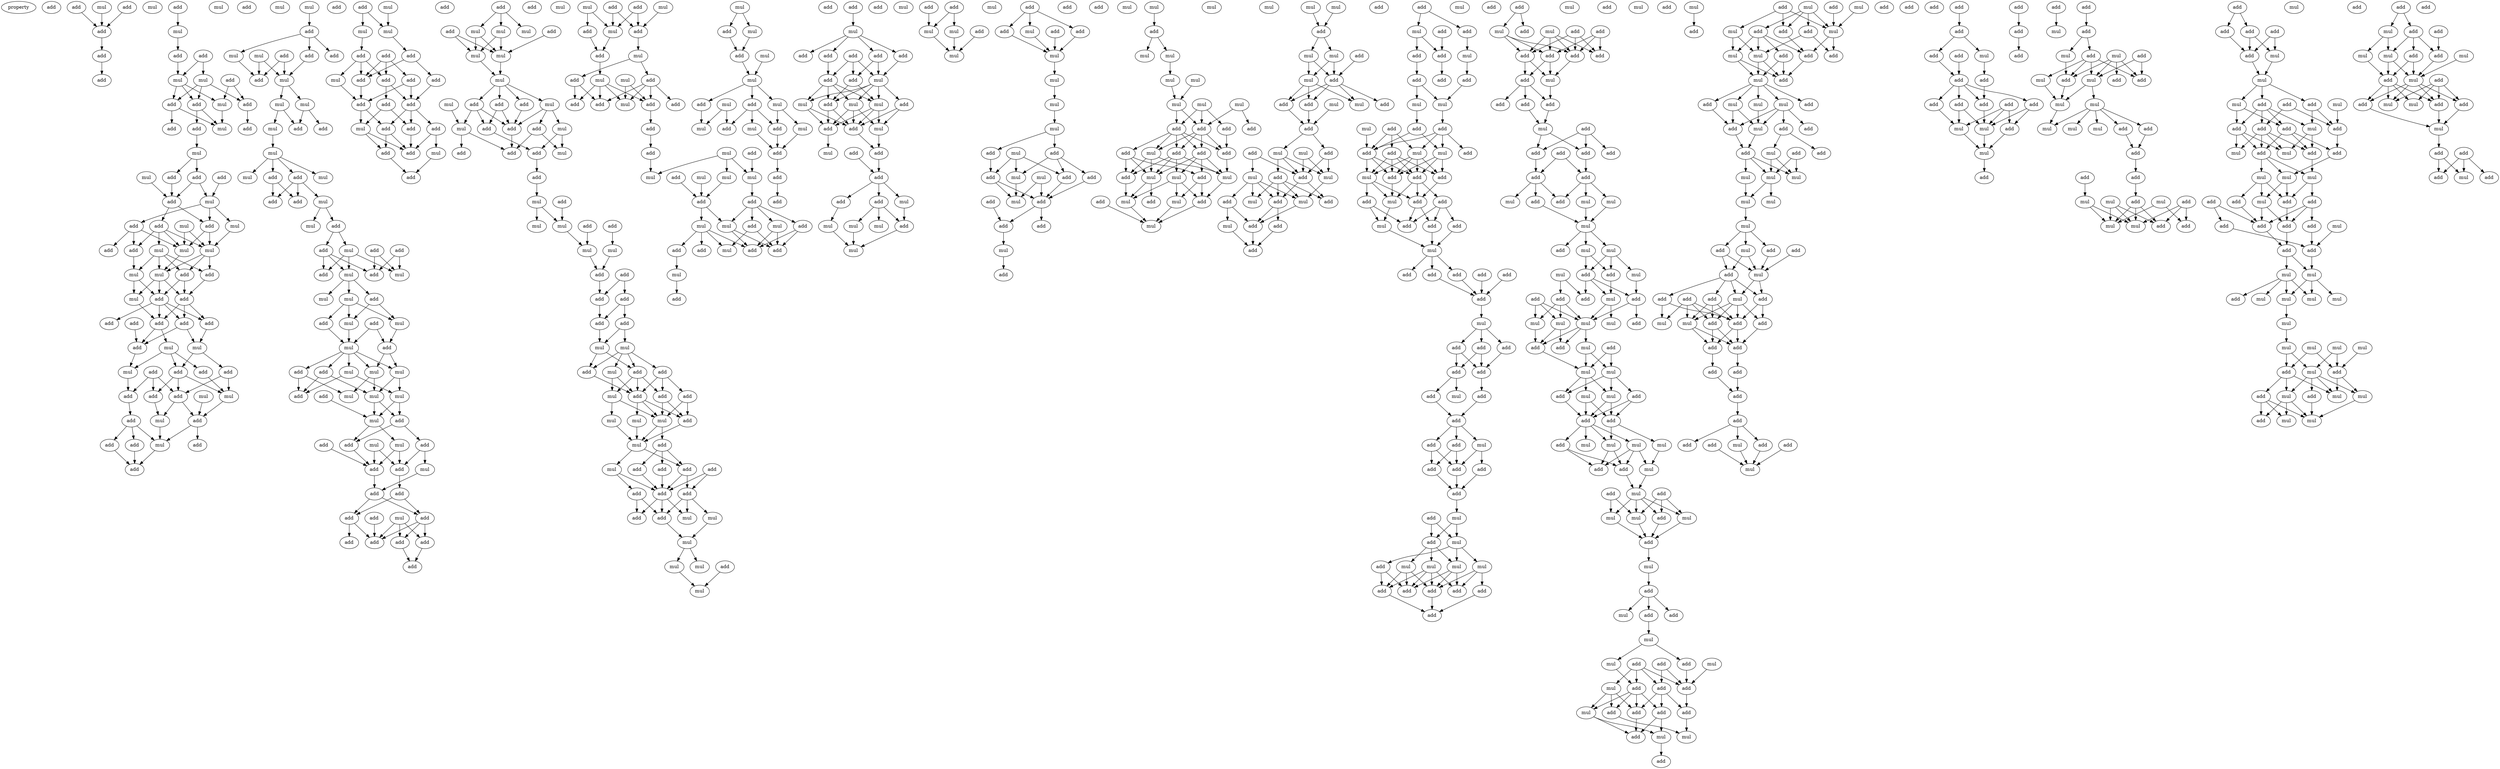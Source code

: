 digraph {
    node [fontcolor=black]
    property [mul=2,lf=1.9]
    0 [ label = add ];
    1 [ label = add ];
    2 [ label = mul ];
    3 [ label = add ];
    4 [ label = add ];
    5 [ label = add ];
    6 [ label = mul ];
    7 [ label = add ];
    8 [ label = add ];
    9 [ label = mul ];
    10 [ label = add ];
    11 [ label = add ];
    12 [ label = mul ];
    13 [ label = add ];
    14 [ label = mul ];
    15 [ label = mul ];
    16 [ label = mul ];
    17 [ label = add ];
    18 [ label = add ];
    19 [ label = add ];
    20 [ label = add ];
    21 [ label = add ];
    22 [ label = mul ];
    23 [ label = add ];
    24 [ label = mul ];
    25 [ label = mul ];
    26 [ label = add ];
    27 [ label = add ];
    28 [ label = add ];
    29 [ label = add ];
    30 [ label = add ];
    31 [ label = mul ];
    32 [ label = add ];
    33 [ label = mul ];
    34 [ label = add ];
    35 [ label = mul ];
    36 [ label = add ];
    37 [ label = mul ];
    38 [ label = add ];
    39 [ label = add ];
    40 [ label = mul ];
    41 [ label = mul ];
    42 [ label = mul ];
    43 [ label = add ];
    44 [ label = mul ];
    45 [ label = add ];
    46 [ label = add ];
    47 [ label = add ];
    48 [ label = mul ];
    49 [ label = add ];
    50 [ label = add ];
    51 [ label = add ];
    52 [ label = add ];
    53 [ label = add ];
    54 [ label = mul ];
    55 [ label = mul ];
    56 [ label = add ];
    57 [ label = mul ];
    58 [ label = add ];
    59 [ label = add ];
    60 [ label = add ];
    61 [ label = add ];
    62 [ label = mul ];
    63 [ label = add ];
    64 [ label = add ];
    65 [ label = mul ];
    66 [ label = add ];
    67 [ label = add ];
    68 [ label = mul ];
    69 [ label = add ];
    70 [ label = add ];
    71 [ label = mul ];
    72 [ label = add ];
    73 [ label = add ];
    74 [ label = add ];
    75 [ label = mul ];
    76 [ label = mul ];
    77 [ label = add ];
    78 [ label = add ];
    79 [ label = add ];
    80 [ label = add ];
    81 [ label = mul ];
    82 [ label = mul ];
    83 [ label = mul ];
    84 [ label = add ];
    85 [ label = mul ];
    86 [ label = mul ];
    87 [ label = add ];
    88 [ label = mul ];
    89 [ label = add ];
    90 [ label = mul ];
    91 [ label = mul ];
    92 [ label = add ];
    93 [ label = add ];
    94 [ label = mul ];
    95 [ label = add ];
    96 [ label = add ];
    97 [ label = mul ];
    98 [ label = mul ];
    99 [ label = add ];
    100 [ label = add ];
    101 [ label = add ];
    102 [ label = mul ];
    103 [ label = add ];
    104 [ label = mul ];
    105 [ label = mul ];
    106 [ label = add ];
    107 [ label = add ];
    108 [ label = mul ];
    109 [ label = add ];
    110 [ label = mul ];
    111 [ label = add ];
    112 [ label = mul ];
    113 [ label = mul ];
    114 [ label = add ];
    115 [ label = add ];
    116 [ label = add ];
    117 [ label = mul ];
    118 [ label = mul ];
    119 [ label = add ];
    120 [ label = add ];
    121 [ label = mul ];
    122 [ label = mul ];
    123 [ label = add ];
    124 [ label = mul ];
    125 [ label = mul ];
    126 [ label = mul ];
    127 [ label = add ];
    128 [ label = mul ];
    129 [ label = add ];
    130 [ label = add ];
    131 [ label = add ];
    132 [ label = mul ];
    133 [ label = mul ];
    134 [ label = add ];
    135 [ label = add ];
    136 [ label = mul ];
    137 [ label = add ];
    138 [ label = add ];
    139 [ label = add ];
    140 [ label = mul ];
    141 [ label = add ];
    142 [ label = add ];
    143 [ label = add ];
    144 [ label = add ];
    145 [ label = add ];
    146 [ label = add ];
    147 [ label = add ];
    148 [ label = add ];
    149 [ label = mul ];
    150 [ label = add ];
    151 [ label = add ];
    152 [ label = mul ];
    153 [ label = mul ];
    154 [ label = add ];
    155 [ label = add ];
    156 [ label = add ];
    157 [ label = add ];
    158 [ label = add ];
    159 [ label = add ];
    160 [ label = mul ];
    161 [ label = add ];
    162 [ label = add ];
    163 [ label = add ];
    164 [ label = add ];
    165 [ label = add ];
    166 [ label = add ];
    167 [ label = add ];
    168 [ label = mul ];
    169 [ label = mul ];
    170 [ label = add ];
    171 [ label = add ];
    172 [ label = add ];
    173 [ label = add ];
    174 [ label = add ];
    175 [ label = mul ];
    176 [ label = mul ];
    177 [ label = add ];
    178 [ label = mul ];
    179 [ label = mul ];
    180 [ label = mul ];
    181 [ label = mul ];
    182 [ label = mul ];
    183 [ label = add ];
    184 [ label = add ];
    185 [ label = mul ];
    186 [ label = add ];
    187 [ label = add ];
    188 [ label = mul ];
    189 [ label = add ];
    190 [ label = add ];
    191 [ label = mul ];
    192 [ label = add ];
    193 [ label = add ];
    194 [ label = mul ];
    195 [ label = add ];
    196 [ label = add ];
    197 [ label = add ];
    198 [ label = mul ];
    199 [ label = add ];
    200 [ label = mul ];
    201 [ label = mul ];
    202 [ label = add ];
    203 [ label = add ];
    204 [ label = mul ];
    205 [ label = mul ];
    206 [ label = add ];
    207 [ label = add ];
    208 [ label = add ];
    209 [ label = add ];
    210 [ label = add ];
    211 [ label = add ];
    212 [ label = mul ];
    213 [ label = mul ];
    214 [ label = mul ];
    215 [ label = add ];
    216 [ label = add ];
    217 [ label = add ];
    218 [ label = add ];
    219 [ label = mul ];
    220 [ label = add ];
    221 [ label = add ];
    222 [ label = mul ];
    223 [ label = add ];
    224 [ label = mul ];
    225 [ label = mul ];
    226 [ label = add ];
    227 [ label = mul ];
    228 [ label = mul ];
    229 [ label = add ];
    230 [ label = add ];
    231 [ label = add ];
    232 [ label = add ];
    233 [ label = add ];
    234 [ label = add ];
    235 [ label = add ];
    236 [ label = mul ];
    237 [ label = add ];
    238 [ label = add ];
    239 [ label = mul ];
    240 [ label = mul ];
    241 [ label = mul ];
    242 [ label = add ];
    243 [ label = mul ];
    244 [ label = mul ];
    245 [ label = mul ];
    246 [ label = add ];
    247 [ label = mul ];
    248 [ label = add ];
    249 [ label = mul ];
    250 [ label = add ];
    251 [ label = mul ];
    252 [ label = add ];
    253 [ label = add ];
    254 [ label = mul ];
    255 [ label = add ];
    256 [ label = mul ];
    257 [ label = add ];
    258 [ label = mul ];
    259 [ label = add ];
    260 [ label = add ];
    261 [ label = add ];
    262 [ label = add ];
    263 [ label = mul ];
    264 [ label = add ];
    265 [ label = mul ];
    266 [ label = add ];
    267 [ label = add ];
    268 [ label = mul ];
    269 [ label = mul ];
    270 [ label = add ];
    271 [ label = mul ];
    272 [ label = mul ];
    273 [ label = add ];
    274 [ label = add ];
    275 [ label = mul ];
    276 [ label = add ];
    277 [ label = mul ];
    278 [ label = add ];
    279 [ label = mul ];
    280 [ label = add ];
    281 [ label = add ];
    282 [ label = mul ];
    283 [ label = add ];
    284 [ label = add ];
    285 [ label = mul ];
    286 [ label = add ];
    287 [ label = mul ];
    288 [ label = add ];
    289 [ label = add ];
    290 [ label = mul ];
    291 [ label = add ];
    292 [ label = mul ];
    293 [ label = mul ];
    294 [ label = mul ];
    295 [ label = add ];
    296 [ label = add ];
    297 [ label = mul ];
    298 [ label = mul ];
    299 [ label = add ];
    300 [ label = mul ];
    301 [ label = add ];
    302 [ label = mul ];
    303 [ label = add ];
    304 [ label = add ];
    305 [ label = add ];
    306 [ label = mul ];
    307 [ label = add ];
    308 [ label = add ];
    309 [ label = add ];
    310 [ label = add ];
    311 [ label = add ];
    312 [ label = add ];
    313 [ label = add ];
    314 [ label = add ];
    315 [ label = mul ];
    316 [ label = mul ];
    317 [ label = add ];
    318 [ label = mul ];
    319 [ label = mul ];
    320 [ label = add ];
    321 [ label = mul ];
    322 [ label = add ];
    323 [ label = add ];
    324 [ label = add ];
    325 [ label = mul ];
    326 [ label = add ];
    327 [ label = add ];
    328 [ label = add ];
    329 [ label = mul ];
    330 [ label = add ];
    331 [ label = add ];
    332 [ label = mul ];
    333 [ label = add ];
    334 [ label = mul ];
    335 [ label = mul ];
    336 [ label = mul ];
    337 [ label = mul ];
    338 [ label = add ];
    339 [ label = add ];
    340 [ label = mul ];
    341 [ label = mul ];
    342 [ label = mul ];
    343 [ label = add ];
    344 [ label = mul ];
    345 [ label = add ];
    346 [ label = add ];
    347 [ label = mul ];
    348 [ label = add ];
    349 [ label = add ];
    350 [ label = mul ];
    351 [ label = mul ];
    352 [ label = add ];
    353 [ label = add ];
    354 [ label = mul ];
    355 [ label = mul ];
    356 [ label = mul ];
    357 [ label = add ];
    358 [ label = add ];
    359 [ label = mul ];
    360 [ label = add ];
    361 [ label = add ];
    362 [ label = add ];
    363 [ label = mul ];
    364 [ label = mul ];
    365 [ label = add ];
    366 [ label = add ];
    367 [ label = add ];
    368 [ label = mul ];
    369 [ label = add ];
    370 [ label = mul ];
    371 [ label = mul ];
    372 [ label = add ];
    373 [ label = add ];
    374 [ label = mul ];
    375 [ label = mul ];
    376 [ label = mul ];
    377 [ label = mul ];
    378 [ label = mul ];
    379 [ label = mul ];
    380 [ label = mul ];
    381 [ label = mul ];
    382 [ label = add ];
    383 [ label = add ];
    384 [ label = add ];
    385 [ label = add ];
    386 [ label = add ];
    387 [ label = mul ];
    388 [ label = add ];
    389 [ label = add ];
    390 [ label = add ];
    391 [ label = add ];
    392 [ label = mul ];
    393 [ label = mul ];
    394 [ label = add ];
    395 [ label = mul ];
    396 [ label = add ];
    397 [ label = mul ];
    398 [ label = mul ];
    399 [ label = add ];
    400 [ label = add ];
    401 [ label = mul ];
    402 [ label = mul ];
    403 [ label = mul ];
    404 [ label = mul ];
    405 [ label = add ];
    406 [ label = add ];
    407 [ label = mul ];
    408 [ label = mul ];
    409 [ label = add ];
    410 [ label = mul ];
    411 [ label = mul ];
    412 [ label = mul ];
    413 [ label = add ];
    414 [ label = add ];
    415 [ label = add ];
    416 [ label = add ];
    417 [ label = add ];
    418 [ label = add ];
    419 [ label = mul ];
    420 [ label = add ];
    421 [ label = mul ];
    422 [ label = add ];
    423 [ label = mul ];
    424 [ label = mul ];
    425 [ label = add ];
    426 [ label = mul ];
    427 [ label = add ];
    428 [ label = mul ];
    429 [ label = add ];
    430 [ label = add ];
    431 [ label = add ];
    432 [ label = mul ];
    433 [ label = add ];
    434 [ label = add ];
    435 [ label = add ];
    436 [ label = mul ];
    437 [ label = add ];
    438 [ label = add ];
    439 [ label = mul ];
    440 [ label = add ];
    441 [ label = add ];
    442 [ label = add ];
    443 [ label = add ];
    444 [ label = add ];
    445 [ label = mul ];
    446 [ label = mul ];
    447 [ label = add ];
    448 [ label = add ];
    449 [ label = mul ];
    450 [ label = add ];
    451 [ label = mul ];
    452 [ label = add ];
    453 [ label = add ];
    454 [ label = add ];
    455 [ label = mul ];
    456 [ label = add ];
    457 [ label = add ];
    458 [ label = add ];
    459 [ label = mul ];
    460 [ label = add ];
    461 [ label = mul ];
    462 [ label = add ];
    463 [ label = add ];
    464 [ label = add ];
    465 [ label = mul ];
    466 [ label = add ];
    467 [ label = add ];
    468 [ label = mul ];
    469 [ label = add ];
    470 [ label = add ];
    471 [ label = add ];
    472 [ label = add ];
    473 [ label = add ];
    474 [ label = add ];
    475 [ label = mul ];
    476 [ label = add ];
    477 [ label = add ];
    478 [ label = mul ];
    479 [ label = add ];
    480 [ label = add ];
    481 [ label = add ];
    482 [ label = add ];
    483 [ label = mul ];
    484 [ label = add ];
    485 [ label = add ];
    486 [ label = add ];
    487 [ label = add ];
    488 [ label = add ];
    489 [ label = mul ];
    490 [ label = add ];
    491 [ label = add ];
    492 [ label = add ];
    493 [ label = add ];
    494 [ label = mul ];
    495 [ label = add ];
    496 [ label = add ];
    497 [ label = mul ];
    498 [ label = mul ];
    499 [ label = mul ];
    500 [ label = add ];
    501 [ label = mul ];
    502 [ label = mul ];
    503 [ label = add ];
    504 [ label = add ];
    505 [ label = add ];
    506 [ label = add ];
    507 [ label = add ];
    508 [ label = add ];
    509 [ label = add ];
    510 [ label = add ];
    511 [ label = mul ];
    512 [ label = add ];
    513 [ label = mul ];
    514 [ label = add ];
    515 [ label = add ];
    516 [ label = add ];
    517 [ label = add ];
    518 [ label = add ];
    519 [ label = add ];
    520 [ label = mul ];
    521 [ label = add ];
    522 [ label = add ];
    523 [ label = mul ];
    524 [ label = add ];
    525 [ label = add ];
    526 [ label = mul ];
    527 [ label = add ];
    528 [ label = add ];
    529 [ label = add ];
    530 [ label = add ];
    531 [ label = add ];
    532 [ label = add ];
    533 [ label = add ];
    534 [ label = add ];
    535 [ label = add ];
    536 [ label = mul ];
    537 [ label = mul ];
    538 [ label = mul ];
    539 [ label = mul ];
    540 [ label = add ];
    541 [ label = mul ];
    542 [ label = mul ];
    543 [ label = add ];
    544 [ label = add ];
    545 [ label = mul ];
    546 [ label = mul ];
    547 [ label = add ];
    548 [ label = add ];
    549 [ label = mul ];
    550 [ label = add ];
    551 [ label = add ];
    552 [ label = add ];
    553 [ label = mul ];
    554 [ label = mul ];
    555 [ label = mul ];
    556 [ label = mul ];
    557 [ label = mul ];
    558 [ label = add ];
    559 [ label = add ];
    560 [ label = add ];
    561 [ label = mul ];
    562 [ label = mul ];
    563 [ label = add ];
    564 [ label = mul ];
    565 [ label = mul ];
    566 [ label = add ];
    567 [ label = add ];
    568 [ label = add ];
    569 [ label = mul ];
    570 [ label = mul ];
    571 [ label = mul ];
    572 [ label = mul ];
    573 [ label = add ];
    574 [ label = mul ];
    575 [ label = add ];
    576 [ label = add ];
    577 [ label = mul ];
    578 [ label = add ];
    579 [ label = add ];
    580 [ label = mul ];
    581 [ label = mul ];
    582 [ label = mul ];
    583 [ label = mul ];
    584 [ label = add ];
    585 [ label = add ];
    586 [ label = add ];
    587 [ label = mul ];
    588 [ label = add ];
    589 [ label = mul ];
    590 [ label = mul ];
    591 [ label = add ];
    592 [ label = add ];
    593 [ label = add ];
    594 [ label = mul ];
    595 [ label = add ];
    596 [ label = mul ];
    597 [ label = add ];
    598 [ label = add ];
    599 [ label = mul ];
    600 [ label = mul ];
    601 [ label = add ];
    602 [ label = add ];
    603 [ label = add ];
    604 [ label = add ];
    605 [ label = mul ];
    606 [ label = add ];
    607 [ label = add ];
    608 [ label = add ];
    609 [ label = add ];
    610 [ label = mul ];
    611 [ label = mul ];
    612 [ label = add ];
    613 [ label = add ];
    614 [ label = add ];
    615 [ label = mul ];
    616 [ label = mul ];
    617 [ label = add ];
    618 [ label = mul ];
    619 [ label = mul ];
    620 [ label = add ];
    621 [ label = add ];
    622 [ label = mul ];
    623 [ label = add ];
    624 [ label = add ];
    625 [ label = add ];
    626 [ label = mul ];
    627 [ label = mul ];
    628 [ label = add ];
    629 [ label = add ];
    630 [ label = mul ];
    631 [ label = add ];
    632 [ label = mul ];
    633 [ label = mul ];
    634 [ label = add ];
    635 [ label = add ];
    636 [ label = add ];
    637 [ label = mul ];
    638 [ label = add ];
    639 [ label = add ];
    640 [ label = add ];
    641 [ label = mul ];
    642 [ label = mul ];
    643 [ label = mul ];
    644 [ label = mul ];
    645 [ label = mul ];
    646 [ label = mul ];
    647 [ label = add ];
    648 [ label = mul ];
    649 [ label = add ];
    650 [ label = add ];
    651 [ label = mul ];
    652 [ label = add ];
    653 [ label = add ];
    654 [ label = mul ];
    655 [ label = add ];
    656 [ label = add ];
    657 [ label = add ];
    658 [ label = add ];
    659 [ label = mul ];
    660 [ label = add ];
    661 [ label = mul ];
    662 [ label = add ];
    663 [ label = mul ];
    664 [ label = add ];
    665 [ label = add ];
    666 [ label = add ];
    667 [ label = add ];
    668 [ label = add ];
    669 [ label = add ];
    670 [ label = add ];
    671 [ label = mul ];
    672 [ label = add ];
    673 [ label = add ];
    674 [ label = add ];
    675 [ label = add ];
    676 [ label = mul ];
    677 [ label = add ];
    678 [ label = add ];
    679 [ label = add ];
    680 [ label = add ];
    681 [ label = add ];
    682 [ label = mul ];
    683 [ label = add ];
    684 [ label = add ];
    685 [ label = add ];
    686 [ label = add ];
    687 [ label = add ];
    688 [ label = add ];
    689 [ label = add ];
    690 [ label = add ];
    691 [ label = add ];
    692 [ label = mul ];
    693 [ label = mul ];
    694 [ label = mul ];
    695 [ label = add ];
    696 [ label = add ];
    697 [ label = add ];
    698 [ label = add ];
    699 [ label = add ];
    700 [ label = mul ];
    701 [ label = add ];
    702 [ label = add ];
    703 [ label = add ];
    704 [ label = mul ];
    705 [ label = add ];
    706 [ label = mul ];
    707 [ label = add ];
    708 [ label = add ];
    709 [ label = mul ];
    710 [ label = add ];
    711 [ label = mul ];
    712 [ label = mul ];
    713 [ label = mul ];
    714 [ label = mul ];
    715 [ label = add ];
    716 [ label = mul ];
    717 [ label = add ];
    718 [ label = mul ];
    719 [ label = add ];
    720 [ label = add ];
    721 [ label = add ];
    722 [ label = mul ];
    723 [ label = mul ];
    724 [ label = add ];
    725 [ label = add ];
    726 [ label = mul ];
    727 [ label = mul ];
    728 [ label = add ];
    729 [ label = mul ];
    730 [ label = add ];
    731 [ label = add ];
    732 [ label = add ];
    733 [ label = mul ];
    734 [ label = add ];
    735 [ label = add ];
    736 [ label = mul ];
    737 [ label = add ];
    738 [ label = mul ];
    739 [ label = add ];
    740 [ label = add ];
    741 [ label = add ];
    742 [ label = mul ];
    743 [ label = mul ];
    744 [ label = add ];
    745 [ label = mul ];
    746 [ label = add ];
    747 [ label = add ];
    748 [ label = add ];
    749 [ label = add ];
    750 [ label = mul ];
    751 [ label = mul ];
    752 [ label = add ];
    753 [ label = add ];
    754 [ label = mul ];
    755 [ label = mul ];
    756 [ label = mul ];
    757 [ label = mul ];
    758 [ label = add ];
    759 [ label = add ];
    760 [ label = add ];
    761 [ label = add ];
    762 [ label = add ];
    763 [ label = add ];
    764 [ label = add ];
    765 [ label = mul ];
    766 [ label = add ];
    767 [ label = add ];
    768 [ label = add ];
    769 [ label = add ];
    770 [ label = mul ];
    771 [ label = mul ];
    772 [ label = add ];
    773 [ label = mul ];
    774 [ label = mul ];
    775 [ label = mul ];
    776 [ label = mul ];
    777 [ label = mul ];
    778 [ label = mul ];
    779 [ label = mul ];
    780 [ label = mul ];
    781 [ label = mul ];
    782 [ label = add ];
    783 [ label = add ];
    784 [ label = mul ];
    785 [ label = mul ];
    786 [ label = add ];
    787 [ label = mul ];
    788 [ label = add ];
    789 [ label = mul ];
    790 [ label = mul ];
    791 [ label = mul ];
    792 [ label = add ];
    793 [ label = add ];
    794 [ label = add ];
    795 [ label = mul ];
    796 [ label = add ];
    797 [ label = add ];
    798 [ label = add ];
    799 [ label = mul ];
    800 [ label = mul ];
    801 [ label = mul ];
    802 [ label = add ];
    803 [ label = add ];
    804 [ label = mul ];
    805 [ label = add ];
    806 [ label = mul ];
    807 [ label = add ];
    808 [ label = mul ];
    809 [ label = add ];
    810 [ label = mul ];
    811 [ label = add ];
    812 [ label = add ];
    813 [ label = add ];
    814 [ label = mul ];
    815 [ label = add ];
    816 [ label = add ];
    1 -> 4 [ name = 0 ];
    2 -> 4 [ name = 1 ];
    3 -> 4 [ name = 2 ];
    4 -> 5 [ name = 3 ];
    5 -> 8 [ name = 4 ];
    7 -> 9 [ name = 5 ];
    9 -> 10 [ name = 6 ];
    10 -> 12 [ name = 7 ];
    11 -> 12 [ name = 8 ];
    11 -> 14 [ name = 9 ];
    12 -> 15 [ name = 10 ];
    12 -> 17 [ name = 11 ];
    12 -> 19 [ name = 12 ];
    13 -> 15 [ name = 13 ];
    13 -> 18 [ name = 14 ];
    14 -> 17 [ name = 15 ];
    14 -> 18 [ name = 16 ];
    14 -> 19 [ name = 17 ];
    15 -> 22 [ name = 18 ];
    17 -> 21 [ name = 19 ];
    17 -> 22 [ name = 20 ];
    18 -> 23 [ name = 21 ];
    19 -> 20 [ name = 22 ];
    19 -> 22 [ name = 23 ];
    21 -> 24 [ name = 24 ];
    24 -> 26 [ name = 25 ];
    24 -> 28 [ name = 26 ];
    25 -> 30 [ name = 27 ];
    26 -> 30 [ name = 28 ];
    27 -> 31 [ name = 29 ];
    28 -> 30 [ name = 30 ];
    28 -> 31 [ name = 31 ];
    30 -> 34 [ name = 32 ];
    30 -> 36 [ name = 33 ];
    31 -> 32 [ name = 34 ];
    31 -> 34 [ name = 35 ];
    31 -> 35 [ name = 36 ];
    32 -> 38 [ name = 37 ];
    32 -> 39 [ name = 38 ];
    32 -> 41 [ name = 39 ];
    33 -> 40 [ name = 40 ];
    33 -> 41 [ name = 41 ];
    34 -> 40 [ name = 42 ];
    34 -> 41 [ name = 43 ];
    35 -> 40 [ name = 44 ];
    36 -> 37 [ name = 45 ];
    36 -> 38 [ name = 46 ];
    36 -> 40 [ name = 47 ];
    36 -> 41 [ name = 48 ];
    37 -> 42 [ name = 49 ];
    37 -> 43 [ name = 50 ];
    37 -> 44 [ name = 51 ];
    37 -> 45 [ name = 52 ];
    38 -> 44 [ name = 53 ];
    40 -> 42 [ name = 54 ];
    40 -> 43 [ name = 55 ];
    40 -> 45 [ name = 56 ];
    41 -> 42 [ name = 57 ];
    42 -> 46 [ name = 58 ];
    42 -> 47 [ name = 59 ];
    42 -> 48 [ name = 60 ];
    43 -> 46 [ name = 61 ];
    43 -> 47 [ name = 62 ];
    44 -> 46 [ name = 63 ];
    44 -> 48 [ name = 64 ];
    45 -> 47 [ name = 65 ];
    46 -> 49 [ name = 66 ];
    46 -> 51 [ name = 67 ];
    46 -> 52 [ name = 68 ];
    46 -> 53 [ name = 69 ];
    47 -> 49 [ name = 70 ];
    47 -> 51 [ name = 71 ];
    47 -> 53 [ name = 72 ];
    48 -> 51 [ name = 73 ];
    49 -> 55 [ name = 74 ];
    49 -> 56 [ name = 75 ];
    50 -> 56 [ name = 76 ];
    51 -> 54 [ name = 77 ];
    51 -> 56 [ name = 78 ];
    53 -> 55 [ name = 79 ];
    54 -> 57 [ name = 80 ];
    54 -> 59 [ name = 81 ];
    54 -> 60 [ name = 82 ];
    55 -> 58 [ name = 83 ];
    55 -> 59 [ name = 84 ];
    56 -> 57 [ name = 85 ];
    57 -> 63 [ name = 86 ];
    58 -> 65 [ name = 87 ];
    58 -> 66 [ name = 88 ];
    59 -> 64 [ name = 89 ];
    59 -> 65 [ name = 90 ];
    59 -> 66 [ name = 91 ];
    60 -> 65 [ name = 92 ];
    61 -> 63 [ name = 93 ];
    61 -> 64 [ name = 94 ];
    61 -> 66 [ name = 95 ];
    62 -> 69 [ name = 96 ];
    63 -> 67 [ name = 97 ];
    64 -> 68 [ name = 98 ];
    65 -> 69 [ name = 99 ];
    66 -> 68 [ name = 100 ];
    66 -> 69 [ name = 101 ];
    67 -> 71 [ name = 102 ];
    67 -> 72 [ name = 103 ];
    67 -> 73 [ name = 104 ];
    68 -> 71 [ name = 105 ];
    69 -> 70 [ name = 106 ];
    69 -> 71 [ name = 107 ];
    71 -> 74 [ name = 108 ];
    72 -> 74 [ name = 109 ];
    73 -> 74 [ name = 110 ];
    76 -> 77 [ name = 111 ];
    77 -> 79 [ name = 112 ];
    77 -> 80 [ name = 113 ];
    77 -> 81 [ name = 114 ];
    78 -> 83 [ name = 115 ];
    78 -> 84 [ name = 116 ];
    79 -> 83 [ name = 117 ];
    81 -> 84 [ name = 118 ];
    82 -> 83 [ name = 119 ];
    82 -> 84 [ name = 120 ];
    83 -> 85 [ name = 121 ];
    83 -> 86 [ name = 122 ];
    85 -> 87 [ name = 123 ];
    85 -> 88 [ name = 124 ];
    86 -> 87 [ name = 125 ];
    86 -> 89 [ name = 126 ];
    88 -> 90 [ name = 127 ];
    90 -> 91 [ name = 128 ];
    90 -> 92 [ name = 129 ];
    90 -> 93 [ name = 130 ];
    90 -> 94 [ name = 131 ];
    92 -> 95 [ name = 132 ];
    92 -> 96 [ name = 133 ];
    93 -> 95 [ name = 134 ];
    93 -> 96 [ name = 135 ];
    93 -> 97 [ name = 136 ];
    97 -> 98 [ name = 137 ];
    97 -> 99 [ name = 138 ];
    99 -> 101 [ name = 139 ];
    99 -> 102 [ name = 140 ];
    100 -> 104 [ name = 141 ];
    100 -> 107 [ name = 142 ];
    101 -> 105 [ name = 143 ];
    101 -> 106 [ name = 144 ];
    101 -> 107 [ name = 145 ];
    102 -> 104 [ name = 146 ];
    102 -> 105 [ name = 147 ];
    102 -> 106 [ name = 148 ];
    103 -> 104 [ name = 149 ];
    103 -> 107 [ name = 150 ];
    105 -> 108 [ name = 151 ];
    105 -> 109 [ name = 152 ];
    105 -> 110 [ name = 153 ];
    109 -> 112 [ name = 154 ];
    109 -> 113 [ name = 155 ];
    110 -> 112 [ name = 156 ];
    110 -> 113 [ name = 157 ];
    110 -> 114 [ name = 158 ];
    111 -> 116 [ name = 159 ];
    111 -> 117 [ name = 160 ];
    112 -> 116 [ name = 161 ];
    113 -> 117 [ name = 162 ];
    114 -> 117 [ name = 163 ];
    116 -> 118 [ name = 164 ];
    116 -> 121 [ name = 165 ];
    117 -> 118 [ name = 166 ];
    117 -> 119 [ name = 167 ];
    117 -> 120 [ name = 168 ];
    117 -> 121 [ name = 169 ];
    117 -> 122 [ name = 170 ];
    118 -> 124 [ name = 171 ];
    118 -> 125 [ name = 172 ];
    119 -> 124 [ name = 173 ];
    119 -> 127 [ name = 174 ];
    120 -> 126 [ name = 175 ];
    120 -> 127 [ name = 176 ];
    121 -> 124 [ name = 177 ];
    121 -> 126 [ name = 178 ];
    122 -> 125 [ name = 179 ];
    122 -> 127 [ name = 180 ];
    123 -> 128 [ name = 181 ];
    124 -> 128 [ name = 182 ];
    124 -> 129 [ name = 183 ];
    125 -> 128 [ name = 184 ];
    125 -> 129 [ name = 185 ];
    128 -> 131 [ name = 186 ];
    128 -> 133 [ name = 187 ];
    129 -> 130 [ name = 188 ];
    129 -> 131 [ name = 189 ];
    130 -> 135 [ name = 190 ];
    130 -> 136 [ name = 191 ];
    131 -> 137 [ name = 192 ];
    132 -> 135 [ name = 193 ];
    132 -> 137 [ name = 194 ];
    133 -> 135 [ name = 195 ];
    133 -> 137 [ name = 196 ];
    134 -> 137 [ name = 197 ];
    135 -> 138 [ name = 198 ];
    136 -> 139 [ name = 199 ];
    137 -> 139 [ name = 200 ];
    138 -> 141 [ name = 201 ];
    138 -> 143 [ name = 202 ];
    139 -> 141 [ name = 203 ];
    139 -> 143 [ name = 204 ];
    140 -> 144 [ name = 205 ];
    140 -> 145 [ name = 206 ];
    140 -> 146 [ name = 207 ];
    141 -> 145 [ name = 208 ];
    141 -> 147 [ name = 209 ];
    142 -> 145 [ name = 210 ];
    143 -> 144 [ name = 211 ];
    143 -> 145 [ name = 212 ];
    143 -> 146 [ name = 213 ];
    144 -> 148 [ name = 214 ];
    146 -> 148 [ name = 215 ];
    149 -> 153 [ name = 216 ];
    151 -> 152 [ name = 217 ];
    151 -> 153 [ name = 218 ];
    152 -> 154 [ name = 219 ];
    153 -> 155 [ name = 220 ];
    154 -> 157 [ name = 221 ];
    154 -> 158 [ name = 222 ];
    154 -> 160 [ name = 223 ];
    155 -> 157 [ name = 224 ];
    155 -> 159 [ name = 225 ];
    156 -> 157 [ name = 226 ];
    156 -> 158 [ name = 227 ];
    156 -> 161 [ name = 228 ];
    157 -> 164 [ name = 229 ];
    158 -> 162 [ name = 230 ];
    158 -> 163 [ name = 231 ];
    159 -> 162 [ name = 232 ];
    160 -> 164 [ name = 233 ];
    161 -> 162 [ name = 234 ];
    161 -> 164 [ name = 235 ];
    162 -> 165 [ name = 236 ];
    162 -> 166 [ name = 237 ];
    162 -> 167 [ name = 238 ];
    163 -> 167 [ name = 239 ];
    163 -> 168 [ name = 240 ];
    164 -> 166 [ name = 241 ];
    164 -> 168 [ name = 242 ];
    165 -> 169 [ name = 243 ];
    165 -> 171 [ name = 244 ];
    166 -> 170 [ name = 245 ];
    166 -> 171 [ name = 246 ];
    167 -> 171 [ name = 247 ];
    168 -> 170 [ name = 248 ];
    168 -> 171 [ name = 249 ];
    169 -> 172 [ name = 250 ];
    170 -> 172 [ name = 251 ];
    173 -> 175 [ name = 252 ];
    173 -> 176 [ name = 253 ];
    173 -> 178 [ name = 254 ];
    174 -> 180 [ name = 255 ];
    176 -> 179 [ name = 256 ];
    176 -> 180 [ name = 257 ];
    177 -> 179 [ name = 258 ];
    177 -> 180 [ name = 259 ];
    178 -> 179 [ name = 260 ];
    178 -> 180 [ name = 261 ];
    179 -> 181 [ name = 262 ];
    180 -> 181 [ name = 263 ];
    181 -> 182 [ name = 264 ];
    181 -> 183 [ name = 265 ];
    181 -> 184 [ name = 266 ];
    181 -> 186 [ name = 267 ];
    182 -> 187 [ name = 268 ];
    182 -> 188 [ name = 269 ];
    182 -> 190 [ name = 270 ];
    183 -> 189 [ name = 271 ];
    183 -> 190 [ name = 272 ];
    184 -> 189 [ name = 273 ];
    184 -> 190 [ name = 274 ];
    184 -> 191 [ name = 275 ];
    185 -> 191 [ name = 276 ];
    186 -> 190 [ name = 277 ];
    187 -> 193 [ name = 278 ];
    187 -> 194 [ name = 279 ];
    188 -> 194 [ name = 280 ];
    188 -> 195 [ name = 281 ];
    189 -> 195 [ name = 282 ];
    190 -> 193 [ name = 283 ];
    191 -> 192 [ name = 284 ];
    191 -> 193 [ name = 285 ];
    195 -> 196 [ name = 286 ];
    196 -> 198 [ name = 287 ];
    197 -> 201 [ name = 288 ];
    198 -> 200 [ name = 289 ];
    198 -> 201 [ name = 290 ];
    199 -> 204 [ name = 291 ];
    201 -> 205 [ name = 292 ];
    202 -> 205 [ name = 293 ];
    204 -> 207 [ name = 294 ];
    205 -> 207 [ name = 295 ];
    206 -> 208 [ name = 296 ];
    206 -> 209 [ name = 297 ];
    207 -> 209 [ name = 298 ];
    208 -> 210 [ name = 299 ];
    208 -> 211 [ name = 300 ];
    209 -> 210 [ name = 301 ];
    210 -> 213 [ name = 302 ];
    211 -> 212 [ name = 303 ];
    211 -> 213 [ name = 304 ];
    212 -> 214 [ name = 305 ];
    212 -> 215 [ name = 306 ];
    212 -> 216 [ name = 307 ];
    212 -> 217 [ name = 308 ];
    213 -> 215 [ name = 309 ];
    213 -> 217 [ name = 310 ];
    214 -> 218 [ name = 311 ];
    214 -> 219 [ name = 312 ];
    215 -> 218 [ name = 313 ];
    216 -> 218 [ name = 314 ];
    216 -> 220 [ name = 315 ];
    216 -> 221 [ name = 316 ];
    217 -> 218 [ name = 317 ];
    217 -> 219 [ name = 318 ];
    217 -> 221 [ name = 319 ];
    218 -> 222 [ name = 320 ];
    218 -> 223 [ name = 321 ];
    218 -> 225 [ name = 322 ];
    219 -> 224 [ name = 323 ];
    219 -> 225 [ name = 324 ];
    220 -> 223 [ name = 325 ];
    220 -> 225 [ name = 326 ];
    221 -> 223 [ name = 327 ];
    221 -> 225 [ name = 328 ];
    222 -> 227 [ name = 329 ];
    223 -> 227 [ name = 330 ];
    224 -> 227 [ name = 331 ];
    225 -> 226 [ name = 332 ];
    225 -> 227 [ name = 333 ];
    226 -> 229 [ name = 334 ];
    226 -> 230 [ name = 335 ];
    226 -> 232 [ name = 336 ];
    227 -> 228 [ name = 337 ];
    227 -> 229 [ name = 338 ];
    228 -> 233 [ name = 339 ];
    228 -> 234 [ name = 340 ];
    229 -> 234 [ name = 341 ];
    229 -> 235 [ name = 342 ];
    230 -> 234 [ name = 343 ];
    231 -> 234 [ name = 344 ];
    231 -> 235 [ name = 345 ];
    232 -> 234 [ name = 346 ];
    233 -> 237 [ name = 347 ];
    233 -> 238 [ name = 348 ];
    234 -> 236 [ name = 349 ];
    234 -> 237 [ name = 350 ];
    234 -> 238 [ name = 351 ];
    235 -> 236 [ name = 352 ];
    235 -> 238 [ name = 353 ];
    235 -> 239 [ name = 354 ];
    238 -> 240 [ name = 355 ];
    239 -> 240 [ name = 356 ];
    240 -> 241 [ name = 357 ];
    240 -> 243 [ name = 358 ];
    241 -> 244 [ name = 359 ];
    242 -> 244 [ name = 360 ];
    246 -> 251 [ name = 361 ];
    246 -> 252 [ name = 362 ];
    247 -> 252 [ name = 363 ];
    248 -> 251 [ name = 364 ];
    248 -> 252 [ name = 365 ];
    249 -> 250 [ name = 366 ];
    249 -> 251 [ name = 367 ];
    250 -> 253 [ name = 368 ];
    251 -> 253 [ name = 369 ];
    252 -> 254 [ name = 370 ];
    253 -> 258 [ name = 371 ];
    254 -> 255 [ name = 372 ];
    254 -> 257 [ name = 373 ];
    255 -> 259 [ name = 374 ];
    255 -> 260 [ name = 375 ];
    255 -> 261 [ name = 376 ];
    255 -> 263 [ name = 377 ];
    256 -> 260 [ name = 378 ];
    256 -> 263 [ name = 379 ];
    257 -> 259 [ name = 380 ];
    257 -> 262 [ name = 381 ];
    258 -> 259 [ name = 382 ];
    258 -> 260 [ name = 383 ];
    258 -> 262 [ name = 384 ];
    258 -> 263 [ name = 385 ];
    260 -> 264 [ name = 386 ];
    264 -> 266 [ name = 387 ];
    265 -> 268 [ name = 388 ];
    265 -> 269 [ name = 389 ];
    265 -> 271 [ name = 390 ];
    266 -> 271 [ name = 391 ];
    267 -> 268 [ name = 392 ];
    268 -> 273 [ name = 393 ];
    269 -> 274 [ name = 394 ];
    270 -> 274 [ name = 395 ];
    272 -> 274 [ name = 396 ];
    273 -> 275 [ name = 397 ];
    273 -> 276 [ name = 398 ];
    273 -> 278 [ name = 399 ];
    273 -> 279 [ name = 400 ];
    274 -> 275 [ name = 401 ];
    274 -> 277 [ name = 402 ];
    275 -> 281 [ name = 403 ];
    275 -> 283 [ name = 404 ];
    276 -> 281 [ name = 405 ];
    276 -> 282 [ name = 406 ];
    277 -> 280 [ name = 407 ];
    277 -> 282 [ name = 408 ];
    277 -> 283 [ name = 409 ];
    277 -> 284 [ name = 410 ];
    278 -> 281 [ name = 411 ];
    278 -> 283 [ name = 412 ];
    279 -> 281 [ name = 413 ];
    279 -> 283 [ name = 414 ];
    280 -> 285 [ name = 415 ];
    285 -> 286 [ name = 416 ];
    287 -> 289 [ name = 417 ];
    287 -> 290 [ name = 418 ];
    289 -> 291 [ name = 419 ];
    290 -> 291 [ name = 420 ];
    291 -> 293 [ name = 421 ];
    292 -> 293 [ name = 422 ];
    293 -> 294 [ name = 423 ];
    293 -> 295 [ name = 424 ];
    293 -> 296 [ name = 425 ];
    294 -> 298 [ name = 426 ];
    294 -> 301 [ name = 427 ];
    295 -> 302 [ name = 428 ];
    296 -> 299 [ name = 429 ];
    296 -> 300 [ name = 430 ];
    296 -> 301 [ name = 431 ];
    297 -> 299 [ name = 432 ];
    297 -> 302 [ name = 433 ];
    298 -> 303 [ name = 434 ];
    300 -> 303 [ name = 435 ];
    301 -> 303 [ name = 436 ];
    303 -> 304 [ name = 437 ];
    304 -> 307 [ name = 438 ];
    305 -> 306 [ name = 439 ];
    306 -> 308 [ name = 440 ];
    306 -> 309 [ name = 441 ];
    306 -> 310 [ name = 442 ];
    306 -> 312 [ name = 443 ];
    308 -> 315 [ name = 444 ];
    309 -> 314 [ name = 445 ];
    309 -> 315 [ name = 446 ];
    310 -> 313 [ name = 447 ];
    311 -> 313 [ name = 448 ];
    311 -> 314 [ name = 449 ];
    311 -> 315 [ name = 450 ];
    313 -> 316 [ name = 451 ];
    313 -> 317 [ name = 452 ];
    313 -> 318 [ name = 453 ];
    313 -> 319 [ name = 454 ];
    314 -> 317 [ name = 455 ];
    314 -> 319 [ name = 456 ];
    315 -> 316 [ name = 457 ];
    315 -> 317 [ name = 458 ];
    315 -> 318 [ name = 459 ];
    315 -> 319 [ name = 460 ];
    315 -> 320 [ name = 461 ];
    316 -> 321 [ name = 462 ];
    316 -> 322 [ name = 463 ];
    316 -> 323 [ name = 464 ];
    317 -> 322 [ name = 465 ];
    317 -> 323 [ name = 466 ];
    318 -> 322 [ name = 467 ];
    318 -> 323 [ name = 468 ];
    319 -> 321 [ name = 469 ];
    319 -> 322 [ name = 470 ];
    319 -> 323 [ name = 471 ];
    320 -> 321 [ name = 472 ];
    320 -> 323 [ name = 473 ];
    321 -> 327 [ name = 474 ];
    322 -> 325 [ name = 475 ];
    323 -> 327 [ name = 476 ];
    324 -> 328 [ name = 477 ];
    327 -> 328 [ name = 478 ];
    328 -> 329 [ name = 479 ];
    328 -> 330 [ name = 480 ];
    328 -> 331 [ name = 481 ];
    329 -> 333 [ name = 482 ];
    330 -> 336 [ name = 483 ];
    331 -> 333 [ name = 484 ];
    331 -> 334 [ name = 485 ];
    331 -> 335 [ name = 486 ];
    333 -> 337 [ name = 487 ];
    334 -> 337 [ name = 488 ];
    336 -> 337 [ name = 489 ];
    338 -> 341 [ name = 490 ];
    338 -> 342 [ name = 491 ];
    339 -> 341 [ name = 492 ];
    341 -> 344 [ name = 493 ];
    342 -> 344 [ name = 494 ];
    343 -> 344 [ name = 495 ];
    345 -> 346 [ name = 496 ];
    345 -> 347 [ name = 497 ];
    345 -> 349 [ name = 498 ];
    346 -> 350 [ name = 499 ];
    347 -> 350 [ name = 500 ];
    348 -> 350 [ name = 501 ];
    349 -> 350 [ name = 502 ];
    350 -> 351 [ name = 503 ];
    351 -> 354 [ name = 504 ];
    354 -> 355 [ name = 505 ];
    355 -> 357 [ name = 506 ];
    355 -> 358 [ name = 507 ];
    356 -> 360 [ name = 508 ];
    356 -> 362 [ name = 509 ];
    356 -> 363 [ name = 510 ];
    357 -> 360 [ name = 511 ];
    357 -> 361 [ name = 512 ];
    357 -> 363 [ name = 513 ];
    358 -> 362 [ name = 514 ];
    359 -> 364 [ name = 515 ];
    359 -> 365 [ name = 516 ];
    360 -> 365 [ name = 517 ];
    361 -> 365 [ name = 518 ];
    362 -> 364 [ name = 519 ];
    362 -> 365 [ name = 520 ];
    363 -> 364 [ name = 521 ];
    365 -> 367 [ name = 522 ];
    365 -> 369 [ name = 523 ];
    366 -> 367 [ name = 524 ];
    367 -> 370 [ name = 525 ];
    370 -> 372 [ name = 526 ];
    371 -> 373 [ name = 527 ];
    373 -> 375 [ name = 528 ];
    373 -> 376 [ name = 529 ];
    376 -> 377 [ name = 530 ];
    377 -> 380 [ name = 531 ];
    378 -> 380 [ name = 532 ];
    379 -> 383 [ name = 533 ];
    379 -> 384 [ name = 534 ];
    379 -> 385 [ name = 535 ];
    380 -> 384 [ name = 536 ];
    380 -> 385 [ name = 537 ];
    381 -> 382 [ name = 538 ];
    381 -> 385 [ name = 539 ];
    383 -> 388 [ name = 540 ];
    384 -> 386 [ name = 541 ];
    384 -> 387 [ name = 542 ];
    384 -> 388 [ name = 543 ];
    384 -> 389 [ name = 544 ];
    384 -> 390 [ name = 545 ];
    385 -> 386 [ name = 546 ];
    385 -> 387 [ name = 547 ];
    385 -> 388 [ name = 548 ];
    385 -> 390 [ name = 549 ];
    386 -> 392 [ name = 550 ];
    386 -> 393 [ name = 551 ];
    386 -> 394 [ name = 552 ];
    386 -> 395 [ name = 553 ];
    387 -> 391 [ name = 554 ];
    387 -> 393 [ name = 555 ];
    387 -> 395 [ name = 556 ];
    388 -> 395 [ name = 557 ];
    389 -> 391 [ name = 558 ];
    389 -> 393 [ name = 559 ];
    389 -> 394 [ name = 560 ];
    390 -> 391 [ name = 561 ];
    390 -> 392 [ name = 562 ];
    390 -> 393 [ name = 563 ];
    390 -> 395 [ name = 564 ];
    391 -> 397 [ name = 565 ];
    392 -> 397 [ name = 566 ];
    392 -> 398 [ name = 567 ];
    392 -> 399 [ name = 568 ];
    393 -> 397 [ name = 569 ];
    393 -> 400 [ name = 570 ];
    394 -> 398 [ name = 571 ];
    394 -> 399 [ name = 572 ];
    395 -> 399 [ name = 573 ];
    396 -> 401 [ name = 574 ];
    397 -> 401 [ name = 575 ];
    398 -> 401 [ name = 576 ];
    399 -> 401 [ name = 577 ];
    403 -> 405 [ name = 578 ];
    404 -> 405 [ name = 579 ];
    405 -> 407 [ name = 580 ];
    405 -> 408 [ name = 581 ];
    406 -> 409 [ name = 582 ];
    407 -> 409 [ name = 583 ];
    407 -> 410 [ name = 584 ];
    408 -> 409 [ name = 585 ];
    408 -> 410 [ name = 586 ];
    409 -> 411 [ name = 587 ];
    409 -> 413 [ name = 588 ];
    409 -> 414 [ name = 589 ];
    409 -> 415 [ name = 590 ];
    410 -> 411 [ name = 591 ];
    410 -> 413 [ name = 592 ];
    410 -> 415 [ name = 593 ];
    412 -> 416 [ name = 594 ];
    413 -> 416 [ name = 595 ];
    415 -> 416 [ name = 596 ];
    416 -> 417 [ name = 597 ];
    416 -> 419 [ name = 598 ];
    417 -> 423 [ name = 599 ];
    417 -> 425 [ name = 600 ];
    418 -> 424 [ name = 601 ];
    418 -> 425 [ name = 602 ];
    419 -> 422 [ name = 603 ];
    419 -> 423 [ name = 604 ];
    419 -> 425 [ name = 605 ];
    421 -> 423 [ name = 606 ];
    421 -> 425 [ name = 607 ];
    422 -> 426 [ name = 608 ];
    422 -> 428 [ name = 609 ];
    422 -> 429 [ name = 610 ];
    422 -> 430 [ name = 611 ];
    423 -> 426 [ name = 612 ];
    424 -> 426 [ name = 613 ];
    424 -> 427 [ name = 614 ];
    424 -> 428 [ name = 615 ];
    424 -> 430 [ name = 616 ];
    425 -> 429 [ name = 617 ];
    425 -> 430 [ name = 618 ];
    426 -> 433 [ name = 619 ];
    427 -> 432 [ name = 620 ];
    427 -> 433 [ name = 621 ];
    430 -> 431 [ name = 622 ];
    430 -> 433 [ name = 623 ];
    431 -> 434 [ name = 624 ];
    432 -> 434 [ name = 625 ];
    433 -> 434 [ name = 626 ];
    435 -> 436 [ name = 627 ];
    435 -> 438 [ name = 628 ];
    436 -> 440 [ name = 629 ];
    436 -> 441 [ name = 630 ];
    437 -> 441 [ name = 631 ];
    438 -> 439 [ name = 632 ];
    439 -> 443 [ name = 633 ];
    440 -> 442 [ name = 634 ];
    441 -> 444 [ name = 635 ];
    442 -> 445 [ name = 636 ];
    442 -> 446 [ name = 637 ];
    443 -> 446 [ name = 638 ];
    445 -> 450 [ name = 639 ];
    446 -> 447 [ name = 640 ];
    447 -> 451 [ name = 641 ];
    447 -> 452 [ name = 642 ];
    447 -> 453 [ name = 643 ];
    447 -> 455 [ name = 644 ];
    448 -> 453 [ name = 645 ];
    448 -> 454 [ name = 646 ];
    448 -> 455 [ name = 647 ];
    449 -> 453 [ name = 648 ];
    450 -> 451 [ name = 649 ];
    450 -> 453 [ name = 650 ];
    451 -> 456 [ name = 651 ];
    451 -> 457 [ name = 652 ];
    451 -> 458 [ name = 653 ];
    453 -> 457 [ name = 654 ];
    453 -> 458 [ name = 655 ];
    453 -> 459 [ name = 656 ];
    454 -> 456 [ name = 657 ];
    454 -> 457 [ name = 658 ];
    454 -> 458 [ name = 659 ];
    454 -> 459 [ name = 660 ];
    455 -> 456 [ name = 661 ];
    455 -> 457 [ name = 662 ];
    455 -> 458 [ name = 663 ];
    455 -> 459 [ name = 664 ];
    456 -> 463 [ name = 665 ];
    457 -> 461 [ name = 666 ];
    457 -> 462 [ name = 667 ];
    457 -> 463 [ name = 668 ];
    458 -> 461 [ name = 669 ];
    459 -> 460 [ name = 670 ];
    459 -> 461 [ name = 671 ];
    459 -> 463 [ name = 672 ];
    460 -> 464 [ name = 673 ];
    460 -> 465 [ name = 674 ];
    461 -> 465 [ name = 675 ];
    462 -> 464 [ name = 676 ];
    462 -> 466 [ name = 677 ];
    462 -> 467 [ name = 678 ];
    463 -> 464 [ name = 679 ];
    463 -> 466 [ name = 680 ];
    465 -> 468 [ name = 681 ];
    466 -> 468 [ name = 682 ];
    467 -> 468 [ name = 683 ];
    468 -> 470 [ name = 684 ];
    468 -> 472 [ name = 685 ];
    468 -> 473 [ name = 686 ];
    469 -> 474 [ name = 687 ];
    470 -> 474 [ name = 688 ];
    471 -> 474 [ name = 689 ];
    473 -> 474 [ name = 690 ];
    474 -> 475 [ name = 691 ];
    475 -> 476 [ name = 692 ];
    475 -> 477 [ name = 693 ];
    475 -> 480 [ name = 694 ];
    476 -> 481 [ name = 695 ];
    477 -> 481 [ name = 696 ];
    477 -> 482 [ name = 697 ];
    480 -> 481 [ name = 698 ];
    480 -> 482 [ name = 699 ];
    481 -> 484 [ name = 700 ];
    482 -> 483 [ name = 701 ];
    482 -> 485 [ name = 702 ];
    484 -> 486 [ name = 703 ];
    485 -> 486 [ name = 704 ];
    486 -> 487 [ name = 705 ];
    486 -> 488 [ name = 706 ];
    486 -> 489 [ name = 707 ];
    487 -> 490 [ name = 708 ];
    487 -> 492 [ name = 709 ];
    488 -> 490 [ name = 710 ];
    488 -> 492 [ name = 711 ];
    489 -> 491 [ name = 712 ];
    489 -> 492 [ name = 713 ];
    490 -> 493 [ name = 714 ];
    491 -> 493 [ name = 715 ];
    492 -> 493 [ name = 716 ];
    493 -> 494 [ name = 717 ];
    494 -> 496 [ name = 718 ];
    494 -> 497 [ name = 719 ];
    495 -> 496 [ name = 720 ];
    495 -> 497 [ name = 721 ];
    496 -> 499 [ name = 722 ];
    496 -> 501 [ name = 723 ];
    496 -> 502 [ name = 724 ];
    497 -> 498 [ name = 725 ];
    497 -> 500 [ name = 726 ];
    497 -> 502 [ name = 727 ];
    498 -> 504 [ name = 728 ];
    498 -> 505 [ name = 729 ];
    498 -> 507 [ name = 730 ];
    499 -> 503 [ name = 731 ];
    499 -> 504 [ name = 732 ];
    499 -> 505 [ name = 733 ];
    499 -> 506 [ name = 734 ];
    500 -> 503 [ name = 735 ];
    500 -> 506 [ name = 736 ];
    501 -> 503 [ name = 737 ];
    501 -> 505 [ name = 738 ];
    501 -> 506 [ name = 739 ];
    502 -> 504 [ name = 740 ];
    502 -> 505 [ name = 741 ];
    502 -> 506 [ name = 742 ];
    503 -> 508 [ name = 743 ];
    505 -> 508 [ name = 744 ];
    507 -> 508 [ name = 745 ];
    509 -> 512 [ name = 746 ];
    509 -> 513 [ name = 747 ];
    510 -> 515 [ name = 748 ];
    510 -> 517 [ name = 749 ];
    510 -> 518 [ name = 750 ];
    511 -> 515 [ name = 751 ];
    511 -> 516 [ name = 752 ];
    511 -> 517 [ name = 753 ];
    511 -> 518 [ name = 754 ];
    513 -> 516 [ name = 755 ];
    513 -> 517 [ name = 756 ];
    513 -> 518 [ name = 757 ];
    514 -> 515 [ name = 758 ];
    514 -> 516 [ name = 759 ];
    514 -> 517 [ name = 760 ];
    516 -> 519 [ name = 761 ];
    516 -> 520 [ name = 762 ];
    517 -> 520 [ name = 763 ];
    518 -> 519 [ name = 764 ];
    518 -> 520 [ name = 765 ];
    519 -> 521 [ name = 766 ];
    519 -> 522 [ name = 767 ];
    519 -> 524 [ name = 768 ];
    520 -> 522 [ name = 769 ];
    521 -> 526 [ name = 770 ];
    522 -> 526 [ name = 771 ];
    525 -> 528 [ name = 772 ];
    525 -> 529 [ name = 773 ];
    525 -> 531 [ name = 774 ];
    526 -> 528 [ name = 775 ];
    526 -> 531 [ name = 776 ];
    528 -> 532 [ name = 777 ];
    530 -> 532 [ name = 778 ];
    530 -> 533 [ name = 779 ];
    531 -> 533 [ name = 780 ];
    532 -> 534 [ name = 781 ];
    532 -> 535 [ name = 782 ];
    532 -> 536 [ name = 783 ];
    533 -> 534 [ name = 784 ];
    533 -> 537 [ name = 785 ];
    533 -> 538 [ name = 786 ];
    535 -> 539 [ name = 787 ];
    537 -> 539 [ name = 788 ];
    538 -> 539 [ name = 789 ];
    539 -> 540 [ name = 790 ];
    539 -> 541 [ name = 791 ];
    539 -> 542 [ name = 792 ];
    541 -> 543 [ name = 793 ];
    541 -> 544 [ name = 794 ];
    541 -> 545 [ name = 795 ];
    542 -> 543 [ name = 796 ];
    542 -> 544 [ name = 797 ];
    543 -> 549 [ name = 798 ];
    543 -> 550 [ name = 799 ];
    543 -> 551 [ name = 800 ];
    544 -> 549 [ name = 801 ];
    545 -> 551 [ name = 802 ];
    546 -> 548 [ name = 803 ];
    546 -> 550 [ name = 804 ];
    547 -> 553 [ name = 805 ];
    547 -> 554 [ name = 806 ];
    547 -> 556 [ name = 807 ];
    548 -> 553 [ name = 808 ];
    548 -> 554 [ name = 809 ];
    548 -> 556 [ name = 810 ];
    549 -> 554 [ name = 811 ];
    549 -> 555 [ name = 812 ];
    551 -> 552 [ name = 813 ];
    551 -> 554 [ name = 814 ];
    553 -> 559 [ name = 815 ];
    554 -> 557 [ name = 816 ];
    554 -> 558 [ name = 817 ];
    554 -> 559 [ name = 818 ];
    556 -> 558 [ name = 819 ];
    556 -> 559 [ name = 820 ];
    557 -> 561 [ name = 821 ];
    557 -> 562 [ name = 822 ];
    559 -> 561 [ name = 823 ];
    560 -> 561 [ name = 824 ];
    560 -> 562 [ name = 825 ];
    561 -> 564 [ name = 826 ];
    561 -> 565 [ name = 827 ];
    561 -> 566 [ name = 828 ];
    562 -> 563 [ name = 829 ];
    562 -> 564 [ name = 830 ];
    562 -> 566 [ name = 831 ];
    563 -> 567 [ name = 832 ];
    563 -> 568 [ name = 833 ];
    564 -> 567 [ name = 834 ];
    564 -> 568 [ name = 835 ];
    565 -> 567 [ name = 836 ];
    565 -> 568 [ name = 837 ];
    566 -> 567 [ name = 838 ];
    567 -> 569 [ name = 839 ];
    567 -> 570 [ name = 840 ];
    567 -> 571 [ name = 841 ];
    567 -> 573 [ name = 842 ];
    568 -> 570 [ name = 843 ];
    568 -> 572 [ name = 844 ];
    569 -> 574 [ name = 845 ];
    569 -> 575 [ name = 846 ];
    569 -> 576 [ name = 847 ];
    570 -> 575 [ name = 848 ];
    570 -> 576 [ name = 849 ];
    572 -> 574 [ name = 850 ];
    573 -> 575 [ name = 851 ];
    573 -> 576 [ name = 852 ];
    574 -> 577 [ name = 853 ];
    576 -> 577 [ name = 854 ];
    577 -> 581 [ name = 855 ];
    577 -> 582 [ name = 856 ];
    577 -> 583 [ name = 857 ];
    577 -> 584 [ name = 858 ];
    578 -> 582 [ name = 859 ];
    578 -> 583 [ name = 860 ];
    578 -> 584 [ name = 861 ];
    579 -> 581 [ name = 862 ];
    579 -> 582 [ name = 863 ];
    581 -> 585 [ name = 864 ];
    582 -> 585 [ name = 865 ];
    583 -> 585 [ name = 866 ];
    584 -> 585 [ name = 867 ];
    585 -> 587 [ name = 868 ];
    587 -> 588 [ name = 869 ];
    588 -> 590 [ name = 870 ];
    588 -> 591 [ name = 871 ];
    588 -> 592 [ name = 872 ];
    589 -> 593 [ name = 873 ];
    591 -> 594 [ name = 874 ];
    594 -> 595 [ name = 875 ];
    594 -> 599 [ name = 876 ];
    595 -> 602 [ name = 877 ];
    596 -> 602 [ name = 878 ];
    597 -> 600 [ name = 879 ];
    597 -> 601 [ name = 880 ];
    597 -> 602 [ name = 881 ];
    597 -> 603 [ name = 882 ];
    598 -> 601 [ name = 883 ];
    598 -> 602 [ name = 884 ];
    599 -> 603 [ name = 885 ];
    600 -> 605 [ name = 886 ];
    600 -> 606 [ name = 887 ];
    600 -> 608 [ name = 888 ];
    601 -> 604 [ name = 889 ];
    601 -> 606 [ name = 890 ];
    601 -> 607 [ name = 891 ];
    602 -> 604 [ name = 892 ];
    603 -> 605 [ name = 893 ];
    603 -> 606 [ name = 894 ];
    603 -> 607 [ name = 895 ];
    603 -> 608 [ name = 896 ];
    604 -> 610 [ name = 897 ];
    605 -> 609 [ name = 898 ];
    605 -> 611 [ name = 899 ];
    606 -> 609 [ name = 900 ];
    607 -> 609 [ name = 901 ];
    607 -> 611 [ name = 902 ];
    608 -> 610 [ name = 903 ];
    611 -> 612 [ name = 904 ];
    613 -> 619 [ name = 905 ];
    614 -> 618 [ name = 906 ];
    614 -> 619 [ name = 907 ];
    614 -> 620 [ name = 908 ];
    615 -> 619 [ name = 909 ];
    616 -> 617 [ name = 910 ];
    616 -> 619 [ name = 911 ];
    616 -> 620 [ name = 912 ];
    616 -> 621 [ name = 913 ];
    617 -> 622 [ name = 914 ];
    617 -> 623 [ name = 915 ];
    617 -> 625 [ name = 916 ];
    617 -> 626 [ name = 917 ];
    618 -> 622 [ name = 918 ];
    618 -> 626 [ name = 919 ];
    619 -> 623 [ name = 920 ];
    619 -> 624 [ name = 921 ];
    620 -> 623 [ name = 922 ];
    621 -> 622 [ name = 923 ];
    621 -> 624 [ name = 924 ];
    622 -> 627 [ name = 925 ];
    622 -> 628 [ name = 926 ];
    623 -> 628 [ name = 927 ];
    625 -> 627 [ name = 928 ];
    625 -> 628 [ name = 929 ];
    626 -> 627 [ name = 930 ];
    626 -> 628 [ name = 931 ];
    627 -> 629 [ name = 932 ];
    627 -> 630 [ name = 933 ];
    627 -> 631 [ name = 934 ];
    627 -> 632 [ name = 935 ];
    627 -> 633 [ name = 936 ];
    629 -> 634 [ name = 937 ];
    630 -> 634 [ name = 938 ];
    630 -> 637 [ name = 939 ];
    632 -> 637 [ name = 940 ];
    633 -> 634 [ name = 941 ];
    633 -> 635 [ name = 942 ];
    633 -> 636 [ name = 943 ];
    633 -> 637 [ name = 944 ];
    634 -> 638 [ name = 945 ];
    635 -> 640 [ name = 946 ];
    635 -> 641 [ name = 947 ];
    637 -> 638 [ name = 948 ];
    638 -> 642 [ name = 949 ];
    638 -> 643 [ name = 950 ];
    638 -> 644 [ name = 951 ];
    639 -> 643 [ name = 952 ];
    639 -> 644 [ name = 953 ];
    641 -> 643 [ name = 954 ];
    641 -> 644 [ name = 955 ];
    642 -> 645 [ name = 956 ];
    644 -> 645 [ name = 957 ];
    644 -> 646 [ name = 958 ];
    645 -> 648 [ name = 959 ];
    648 -> 649 [ name = 960 ];
    648 -> 650 [ name = 961 ];
    648 -> 651 [ name = 962 ];
    649 -> 653 [ name = 963 ];
    649 -> 654 [ name = 964 ];
    650 -> 654 [ name = 965 ];
    651 -> 653 [ name = 966 ];
    651 -> 654 [ name = 967 ];
    652 -> 654 [ name = 968 ];
    653 -> 655 [ name = 969 ];
    653 -> 656 [ name = 970 ];
    653 -> 658 [ name = 971 ];
    653 -> 659 [ name = 972 ];
    654 -> 655 [ name = 973 ];
    654 -> 659 [ name = 974 ];
    655 -> 662 [ name = 975 ];
    655 -> 664 [ name = 976 ];
    656 -> 660 [ name = 977 ];
    656 -> 663 [ name = 978 ];
    656 -> 664 [ name = 979 ];
    657 -> 660 [ name = 980 ];
    657 -> 661 [ name = 981 ];
    657 -> 663 [ name = 982 ];
    657 -> 664 [ name = 983 ];
    658 -> 661 [ name = 984 ];
    658 -> 664 [ name = 985 ];
    659 -> 660 [ name = 986 ];
    659 -> 662 [ name = 987 ];
    659 -> 663 [ name = 988 ];
    659 -> 664 [ name = 989 ];
    660 -> 665 [ name = 990 ];
    660 -> 666 [ name = 991 ];
    662 -> 665 [ name = 992 ];
    663 -> 665 [ name = 993 ];
    663 -> 666 [ name = 994 ];
    664 -> 665 [ name = 995 ];
    664 -> 666 [ name = 996 ];
    665 -> 668 [ name = 997 ];
    666 -> 667 [ name = 998 ];
    667 -> 669 [ name = 999 ];
    668 -> 669 [ name = 1000 ];
    669 -> 670 [ name = 1001 ];
    670 -> 671 [ name = 1002 ];
    670 -> 674 [ name = 1003 ];
    670 -> 675 [ name = 1004 ];
    671 -> 676 [ name = 1005 ];
    672 -> 676 [ name = 1006 ];
    673 -> 676 [ name = 1007 ];
    674 -> 676 [ name = 1008 ];
    679 -> 680 [ name = 1009 ];
    680 -> 682 [ name = 1010 ];
    680 -> 683 [ name = 1011 ];
    681 -> 684 [ name = 1012 ];
    682 -> 685 [ name = 1013 ];
    683 -> 684 [ name = 1014 ];
    684 -> 687 [ name = 1015 ];
    684 -> 688 [ name = 1016 ];
    684 -> 689 [ name = 1017 ];
    684 -> 690 [ name = 1018 ];
    685 -> 690 [ name = 1019 ];
    686 -> 691 [ name = 1020 ];
    686 -> 692 [ name = 1021 ];
    686 -> 693 [ name = 1022 ];
    687 -> 691 [ name = 1023 ];
    687 -> 693 [ name = 1024 ];
    688 -> 692 [ name = 1025 ];
    688 -> 693 [ name = 1026 ];
    689 -> 692 [ name = 1027 ];
    690 -> 693 [ name = 1028 ];
    691 -> 694 [ name = 1029 ];
    692 -> 694 [ name = 1030 ];
    693 -> 694 [ name = 1031 ];
    694 -> 696 [ name = 1032 ];
    695 -> 697 [ name = 1033 ];
    697 -> 699 [ name = 1034 ];
    698 -> 700 [ name = 1035 ];
    701 -> 702 [ name = 1036 ];
    702 -> 703 [ name = 1037 ];
    702 -> 706 [ name = 1038 ];
    703 -> 708 [ name = 1039 ];
    703 -> 709 [ name = 1040 ];
    703 -> 710 [ name = 1041 ];
    703 -> 711 [ name = 1042 ];
    704 -> 707 [ name = 1043 ];
    704 -> 708 [ name = 1044 ];
    704 -> 709 [ name = 1045 ];
    704 -> 710 [ name = 1046 ];
    705 -> 709 [ name = 1047 ];
    705 -> 710 [ name = 1048 ];
    706 -> 708 [ name = 1049 ];
    708 -> 713 [ name = 1050 ];
    709 -> 712 [ name = 1051 ];
    709 -> 713 [ name = 1052 ];
    711 -> 713 [ name = 1053 ];
    712 -> 714 [ name = 1054 ];
    712 -> 715 [ name = 1055 ];
    712 -> 716 [ name = 1056 ];
    712 -> 717 [ name = 1057 ];
    712 -> 718 [ name = 1058 ];
    713 -> 716 [ name = 1059 ];
    715 -> 719 [ name = 1060 ];
    717 -> 719 [ name = 1061 ];
    719 -> 721 [ name = 1062 ];
    720 -> 723 [ name = 1063 ];
    721 -> 725 [ name = 1064 ];
    722 -> 727 [ name = 1065 ];
    722 -> 728 [ name = 1066 ];
    722 -> 729 [ name = 1067 ];
    723 -> 727 [ name = 1068 ];
    723 -> 729 [ name = 1069 ];
    724 -> 728 [ name = 1070 ];
    724 -> 729 [ name = 1071 ];
    724 -> 730 [ name = 1072 ];
    725 -> 727 [ name = 1073 ];
    725 -> 728 [ name = 1074 ];
    725 -> 729 [ name = 1075 ];
    726 -> 727 [ name = 1076 ];
    726 -> 730 [ name = 1077 ];
    731 -> 732 [ name = 1078 ];
    731 -> 734 [ name = 1079 ];
    732 -> 737 [ name = 1080 ];
    734 -> 736 [ name = 1081 ];
    734 -> 737 [ name = 1082 ];
    735 -> 736 [ name = 1083 ];
    735 -> 737 [ name = 1084 ];
    736 -> 738 [ name = 1085 ];
    737 -> 738 [ name = 1086 ];
    738 -> 739 [ name = 1087 ];
    738 -> 740 [ name = 1088 ];
    738 -> 742 [ name = 1089 ];
    739 -> 744 [ name = 1090 ];
    739 -> 745 [ name = 1091 ];
    740 -> 745 [ name = 1092 ];
    740 -> 746 [ name = 1093 ];
    740 -> 747 [ name = 1094 ];
    740 -> 748 [ name = 1095 ];
    741 -> 744 [ name = 1096 ];
    741 -> 747 [ name = 1097 ];
    742 -> 746 [ name = 1098 ];
    742 -> 748 [ name = 1099 ];
    743 -> 744 [ name = 1100 ];
    744 -> 752 [ name = 1101 ];
    745 -> 751 [ name = 1102 ];
    745 -> 753 [ name = 1103 ];
    746 -> 749 [ name = 1104 ];
    746 -> 750 [ name = 1105 ];
    746 -> 751 [ name = 1106 ];
    747 -> 749 [ name = 1107 ];
    747 -> 750 [ name = 1108 ];
    747 -> 751 [ name = 1109 ];
    747 -> 753 [ name = 1110 ];
    748 -> 749 [ name = 1111 ];
    748 -> 752 [ name = 1112 ];
    748 -> 753 [ name = 1113 ];
    749 -> 754 [ name = 1114 ];
    749 -> 755 [ name = 1115 ];
    749 -> 756 [ name = 1116 ];
    752 -> 754 [ name = 1117 ];
    753 -> 756 [ name = 1118 ];
    754 -> 757 [ name = 1119 ];
    754 -> 760 [ name = 1120 ];
    755 -> 757 [ name = 1121 ];
    755 -> 760 [ name = 1122 ];
    755 -> 761 [ name = 1123 ];
    756 -> 759 [ name = 1124 ];
    756 -> 760 [ name = 1125 ];
    757 -> 763 [ name = 1126 ];
    757 -> 766 [ name = 1127 ];
    758 -> 762 [ name = 1128 ];
    758 -> 766 [ name = 1129 ];
    759 -> 763 [ name = 1130 ];
    759 -> 764 [ name = 1131 ];
    759 -> 766 [ name = 1132 ];
    760 -> 763 [ name = 1133 ];
    761 -> 766 [ name = 1134 ];
    762 -> 769 [ name = 1135 ];
    763 -> 768 [ name = 1136 ];
    764 -> 769 [ name = 1137 ];
    765 -> 769 [ name = 1138 ];
    766 -> 768 [ name = 1139 ];
    768 -> 770 [ name = 1140 ];
    768 -> 771 [ name = 1141 ];
    769 -> 770 [ name = 1142 ];
    770 -> 773 [ name = 1143 ];
    770 -> 774 [ name = 1144 ];
    770 -> 775 [ name = 1145 ];
    771 -> 772 [ name = 1146 ];
    771 -> 773 [ name = 1147 ];
    771 -> 774 [ name = 1148 ];
    771 -> 776 [ name = 1149 ];
    774 -> 777 [ name = 1150 ];
    777 -> 780 [ name = 1151 ];
    778 -> 783 [ name = 1152 ];
    779 -> 782 [ name = 1153 ];
    779 -> 783 [ name = 1154 ];
    780 -> 782 [ name = 1155 ];
    780 -> 784 [ name = 1156 ];
    781 -> 783 [ name = 1157 ];
    781 -> 784 [ name = 1158 ];
    782 -> 785 [ name = 1159 ];
    782 -> 786 [ name = 1160 ];
    782 -> 787 [ name = 1161 ];
    783 -> 785 [ name = 1162 ];
    783 -> 789 [ name = 1163 ];
    784 -> 785 [ name = 1164 ];
    784 -> 787 [ name = 1165 ];
    784 -> 788 [ name = 1166 ];
    784 -> 789 [ name = 1167 ];
    786 -> 790 [ name = 1168 ];
    786 -> 791 [ name = 1169 ];
    786 -> 792 [ name = 1170 ];
    787 -> 790 [ name = 1171 ];
    787 -> 791 [ name = 1172 ];
    787 -> 792 [ name = 1173 ];
    788 -> 791 [ name = 1174 ];
    789 -> 791 [ name = 1175 ];
    793 -> 795 [ name = 1176 ];
    793 -> 796 [ name = 1177 ];
    794 -> 797 [ name = 1178 ];
    795 -> 799 [ name = 1179 ];
    795 -> 801 [ name = 1180 ];
    796 -> 797 [ name = 1181 ];
    796 -> 798 [ name = 1182 ];
    796 -> 801 [ name = 1183 ];
    797 -> 804 [ name = 1184 ];
    798 -> 802 [ name = 1185 ];
    798 -> 804 [ name = 1186 ];
    799 -> 802 [ name = 1187 ];
    800 -> 804 [ name = 1188 ];
    801 -> 802 [ name = 1189 ];
    801 -> 804 [ name = 1190 ];
    802 -> 806 [ name = 1191 ];
    802 -> 807 [ name = 1192 ];
    802 -> 808 [ name = 1193 ];
    802 -> 809 [ name = 1194 ];
    803 -> 805 [ name = 1195 ];
    803 -> 806 [ name = 1196 ];
    803 -> 808 [ name = 1197 ];
    803 -> 809 [ name = 1198 ];
    804 -> 805 [ name = 1199 ];
    804 -> 807 [ name = 1200 ];
    804 -> 808 [ name = 1201 ];
    804 -> 809 [ name = 1202 ];
    805 -> 810 [ name = 1203 ];
    807 -> 810 [ name = 1204 ];
    809 -> 810 [ name = 1205 ];
    810 -> 812 [ name = 1206 ];
    811 -> 813 [ name = 1207 ];
    811 -> 814 [ name = 1208 ];
    811 -> 816 [ name = 1209 ];
    812 -> 813 [ name = 1210 ];
    812 -> 814 [ name = 1211 ];
}
